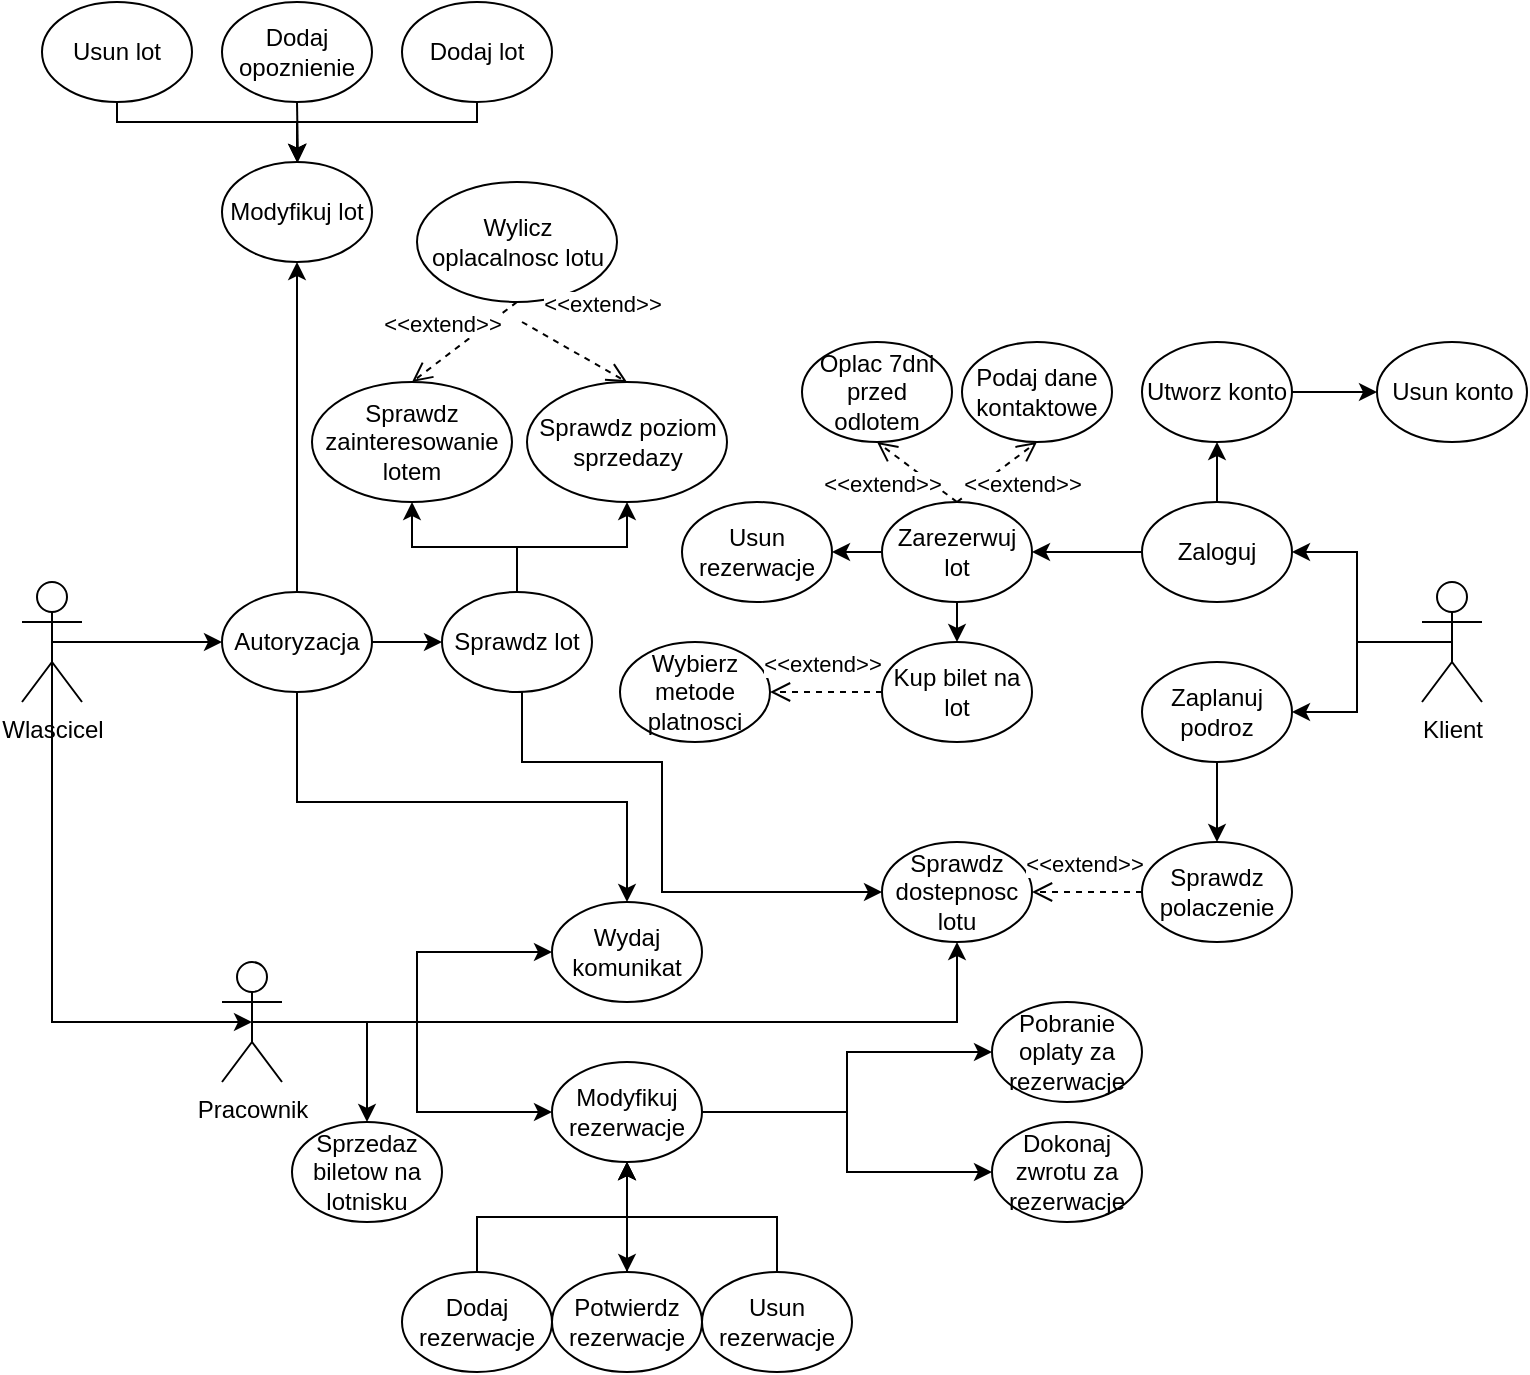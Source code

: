 <mxfile version="17.1.3" type="github" pages="2"><diagram id="zP3yk_A8IDM_Scb1WHCc" name="Page-1"><mxGraphModel dx="782" dy="1571" grid="1" gridSize="10" guides="1" tooltips="1" connect="1" arrows="1" fold="1" page="1" pageScale="1" pageWidth="827" pageHeight="1169" math="0" shadow="0"><root><mxCell id="0"/><mxCell id="1" parent="0"/><mxCell id="zuCGhAJRUbZG8jaoKDDK-6" style="edgeStyle=orthogonalEdgeStyle;rounded=0;orthogonalLoop=1;jettySize=auto;html=1;exitX=0.5;exitY=0.5;exitDx=0;exitDy=0;exitPerimeter=0;entryX=0;entryY=0.5;entryDx=0;entryDy=0;" parent="1" source="zuCGhAJRUbZG8jaoKDDK-1" target="zuCGhAJRUbZG8jaoKDDK-4" edge="1"><mxGeometry relative="1" as="geometry"/></mxCell><mxCell id="b-ltE9SAKtamR7ATAwYF-29" style="edgeStyle=orthogonalEdgeStyle;rounded=0;orthogonalLoop=1;jettySize=auto;html=1;exitX=0.5;exitY=0.5;exitDx=0;exitDy=0;exitPerimeter=0;entryX=0.5;entryY=0.5;entryDx=0;entryDy=0;entryPerimeter=0;" parent="1" source="zuCGhAJRUbZG8jaoKDDK-1" target="zuCGhAJRUbZG8jaoKDDK-2" edge="1"><mxGeometry relative="1" as="geometry"><Array as="points"><mxPoint x="55" y="360"/></Array></mxGeometry></mxCell><mxCell id="zuCGhAJRUbZG8jaoKDDK-1" value="Wlascicel" style="shape=umlActor;verticalLabelPosition=bottom;verticalAlign=top;html=1;outlineConnect=0;" parent="1" vertex="1"><mxGeometry x="40" y="140" width="30" height="60" as="geometry"/></mxCell><mxCell id="b-ltE9SAKtamR7ATAwYF-53" style="edgeStyle=orthogonalEdgeStyle;rounded=0;orthogonalLoop=1;jettySize=auto;html=1;exitX=0.5;exitY=0.5;exitDx=0;exitDy=0;exitPerimeter=0;entryX=0;entryY=0.5;entryDx=0;entryDy=0;" parent="1" source="zuCGhAJRUbZG8jaoKDDK-2" target="b-ltE9SAKtamR7ATAwYF-50" edge="1"><mxGeometry relative="1" as="geometry"/></mxCell><mxCell id="b-ltE9SAKtamR7ATAwYF-61" style="edgeStyle=orthogonalEdgeStyle;rounded=0;orthogonalLoop=1;jettySize=auto;html=1;exitX=0.5;exitY=0.5;exitDx=0;exitDy=0;exitPerimeter=0;entryX=0;entryY=0.5;entryDx=0;entryDy=0;" parent="1" source="zuCGhAJRUbZG8jaoKDDK-2" target="b-ltE9SAKtamR7ATAwYF-60" edge="1"><mxGeometry relative="1" as="geometry"/></mxCell><mxCell id="b-ltE9SAKtamR7ATAwYF-84" style="edgeStyle=orthogonalEdgeStyle;rounded=0;orthogonalLoop=1;jettySize=auto;html=1;exitX=0.5;exitY=0.5;exitDx=0;exitDy=0;exitPerimeter=0;entryX=0.5;entryY=1;entryDx=0;entryDy=0;" parent="1" source="zuCGhAJRUbZG8jaoKDDK-2" target="b-ltE9SAKtamR7ATAwYF-18" edge="1"><mxGeometry relative="1" as="geometry"/></mxCell><mxCell id="b-ltE9SAKtamR7ATAwYF-105" style="edgeStyle=orthogonalEdgeStyle;rounded=0;orthogonalLoop=1;jettySize=auto;html=1;exitX=0.5;exitY=0.5;exitDx=0;exitDy=0;exitPerimeter=0;entryX=0.5;entryY=0;entryDx=0;entryDy=0;" parent="1" source="zuCGhAJRUbZG8jaoKDDK-2" target="b-ltE9SAKtamR7ATAwYF-104" edge="1"><mxGeometry relative="1" as="geometry"/></mxCell><mxCell id="zuCGhAJRUbZG8jaoKDDK-2" value="&lt;div&gt;Pracownik&lt;/div&gt;&lt;div&gt;&lt;br&gt;&lt;/div&gt;" style="shape=umlActor;verticalLabelPosition=bottom;verticalAlign=top;html=1;outlineConnect=0;" parent="1" vertex="1"><mxGeometry x="140" y="330" width="30" height="60" as="geometry"/></mxCell><mxCell id="b-ltE9SAKtamR7ATAwYF-20" style="edgeStyle=orthogonalEdgeStyle;rounded=0;orthogonalLoop=1;jettySize=auto;html=1;exitX=0.5;exitY=0.5;exitDx=0;exitDy=0;exitPerimeter=0;entryX=1;entryY=0.5;entryDx=0;entryDy=0;" parent="1" source="zuCGhAJRUbZG8jaoKDDK-3" target="b-ltE9SAKtamR7ATAwYF-15" edge="1"><mxGeometry relative="1" as="geometry"/></mxCell><mxCell id="b-ltE9SAKtamR7ATAwYF-70" style="edgeStyle=orthogonalEdgeStyle;rounded=0;orthogonalLoop=1;jettySize=auto;html=1;exitX=0.5;exitY=0.5;exitDx=0;exitDy=0;exitPerimeter=0;entryX=1;entryY=0.5;entryDx=0;entryDy=0;" parent="1" source="zuCGhAJRUbZG8jaoKDDK-3" target="b-ltE9SAKtamR7ATAwYF-68" edge="1"><mxGeometry relative="1" as="geometry"/></mxCell><mxCell id="zuCGhAJRUbZG8jaoKDDK-3" value="&lt;div&gt;Klient&lt;/div&gt;&lt;div&gt;&lt;br&gt;&lt;/div&gt;" style="shape=umlActor;verticalLabelPosition=bottom;verticalAlign=top;html=1;outlineConnect=0;" parent="1" vertex="1"><mxGeometry x="740" y="140" width="30" height="60" as="geometry"/></mxCell><mxCell id="b-ltE9SAKtamR7ATAwYF-12" style="edgeStyle=orthogonalEdgeStyle;rounded=0;orthogonalLoop=1;jettySize=auto;html=1;exitX=0.5;exitY=0;exitDx=0;exitDy=0;entryX=0.5;entryY=1;entryDx=0;entryDy=0;" parent="1" source="zuCGhAJRUbZG8jaoKDDK-4" target="b-ltE9SAKtamR7ATAwYF-4" edge="1"><mxGeometry relative="1" as="geometry"/></mxCell><mxCell id="b-ltE9SAKtamR7ATAwYF-39" style="edgeStyle=orthogonalEdgeStyle;rounded=0;orthogonalLoop=1;jettySize=auto;html=1;exitX=1;exitY=0.5;exitDx=0;exitDy=0;entryX=0;entryY=0.5;entryDx=0;entryDy=0;" parent="1" source="zuCGhAJRUbZG8jaoKDDK-4" target="b-ltE9SAKtamR7ATAwYF-38" edge="1"><mxGeometry relative="1" as="geometry"/></mxCell><mxCell id="b-ltE9SAKtamR7ATAwYF-62" style="edgeStyle=orthogonalEdgeStyle;rounded=0;orthogonalLoop=1;jettySize=auto;html=1;exitX=0.5;exitY=1;exitDx=0;exitDy=0;entryX=0.5;entryY=0;entryDx=0;entryDy=0;" parent="1" source="zuCGhAJRUbZG8jaoKDDK-4" target="b-ltE9SAKtamR7ATAwYF-60" edge="1"><mxGeometry relative="1" as="geometry"><Array as="points"><mxPoint x="178" y="250"/><mxPoint x="343" y="250"/></Array></mxGeometry></mxCell><mxCell id="zuCGhAJRUbZG8jaoKDDK-4" value="&lt;div&gt;Autoryzacja&lt;/div&gt;" style="ellipse;whiteSpace=wrap;html=1;" parent="1" vertex="1"><mxGeometry x="140" y="145" width="75" height="50" as="geometry"/></mxCell><mxCell id="b-ltE9SAKtamR7ATAwYF-4" value="Modyfikuj lot" style="ellipse;whiteSpace=wrap;html=1;" parent="1" vertex="1"><mxGeometry x="140" y="-70" width="75" height="50" as="geometry"/></mxCell><mxCell id="b-ltE9SAKtamR7ATAwYF-11" style="edgeStyle=orthogonalEdgeStyle;rounded=0;orthogonalLoop=1;jettySize=auto;html=1;exitX=0.5;exitY=1;exitDx=0;exitDy=0;entryX=0.5;entryY=0;entryDx=0;entryDy=0;" parent="1" source="b-ltE9SAKtamR7ATAwYF-6" target="b-ltE9SAKtamR7ATAwYF-4" edge="1"><mxGeometry relative="1" as="geometry"><Array as="points"><mxPoint x="268" y="-90"/><mxPoint x="178" y="-90"/></Array></mxGeometry></mxCell><mxCell id="b-ltE9SAKtamR7ATAwYF-6" value="Dodaj lot" style="ellipse;whiteSpace=wrap;html=1;" parent="1" vertex="1"><mxGeometry x="230" y="-150" width="75" height="50" as="geometry"/></mxCell><mxCell id="b-ltE9SAKtamR7ATAwYF-9" style="edgeStyle=orthogonalEdgeStyle;rounded=0;orthogonalLoop=1;jettySize=auto;html=1;exitX=0.5;exitY=1;exitDx=0;exitDy=0;entryX=0.5;entryY=0;entryDx=0;entryDy=0;" parent="1" source="b-ltE9SAKtamR7ATAwYF-7" target="b-ltE9SAKtamR7ATAwYF-4" edge="1"><mxGeometry relative="1" as="geometry"><Array as="points"><mxPoint x="88" y="-90"/><mxPoint x="178" y="-90"/></Array></mxGeometry></mxCell><mxCell id="b-ltE9SAKtamR7ATAwYF-7" value="&lt;div&gt;Usun lot&lt;/div&gt;" style="ellipse;whiteSpace=wrap;html=1;" parent="1" vertex="1"><mxGeometry x="50" y="-150" width="75" height="50" as="geometry"/></mxCell><mxCell id="b-ltE9SAKtamR7ATAwYF-10" style="edgeStyle=orthogonalEdgeStyle;rounded=0;orthogonalLoop=1;jettySize=auto;html=1;exitX=0.5;exitY=1;exitDx=0;exitDy=0;" parent="1" source="b-ltE9SAKtamR7ATAwYF-8" edge="1"><mxGeometry relative="1" as="geometry"><mxPoint x="178" y="-70" as="targetPoint"/></mxGeometry></mxCell><mxCell id="b-ltE9SAKtamR7ATAwYF-8" value="Dodaj opoznienie" style="ellipse;whiteSpace=wrap;html=1;" parent="1" vertex="1"><mxGeometry x="140" y="-150" width="75" height="50" as="geometry"/></mxCell><mxCell id="b-ltE9SAKtamR7ATAwYF-13" value="Sprawdz polaczenie" style="ellipse;whiteSpace=wrap;html=1;" parent="1" vertex="1"><mxGeometry x="600" y="270" width="75" height="50" as="geometry"/></mxCell><mxCell id="b-ltE9SAKtamR7ATAwYF-21" style="edgeStyle=orthogonalEdgeStyle;rounded=0;orthogonalLoop=1;jettySize=auto;html=1;exitX=0;exitY=0.5;exitDx=0;exitDy=0;entryX=1;entryY=0.5;entryDx=0;entryDy=0;" parent="1" source="b-ltE9SAKtamR7ATAwYF-15" target="b-ltE9SAKtamR7ATAwYF-17" edge="1"><mxGeometry relative="1" as="geometry"/></mxCell><mxCell id="b-ltE9SAKtamR7ATAwYF-26" style="edgeStyle=orthogonalEdgeStyle;rounded=0;orthogonalLoop=1;jettySize=auto;html=1;exitX=0.5;exitY=0;exitDx=0;exitDy=0;entryX=0.5;entryY=1;entryDx=0;entryDy=0;" parent="1" source="b-ltE9SAKtamR7ATAwYF-15" target="b-ltE9SAKtamR7ATAwYF-22" edge="1"><mxGeometry relative="1" as="geometry"/></mxCell><mxCell id="b-ltE9SAKtamR7ATAwYF-15" value="Zaloguj" style="ellipse;whiteSpace=wrap;html=1;" parent="1" vertex="1"><mxGeometry x="600" y="100" width="75" height="50" as="geometry"/></mxCell><mxCell id="b-ltE9SAKtamR7ATAwYF-37" style="edgeStyle=orthogonalEdgeStyle;rounded=0;orthogonalLoop=1;jettySize=auto;html=1;exitX=0.5;exitY=1;exitDx=0;exitDy=0;entryX=0.5;entryY=0;entryDx=0;entryDy=0;" parent="1" source="b-ltE9SAKtamR7ATAwYF-17" target="b-ltE9SAKtamR7ATAwYF-36" edge="1"><mxGeometry relative="1" as="geometry"/></mxCell><mxCell id="b-ltE9SAKtamR7ATAwYF-88" style="edgeStyle=orthogonalEdgeStyle;rounded=0;orthogonalLoop=1;jettySize=auto;html=1;exitX=0;exitY=0.5;exitDx=0;exitDy=0;entryX=1;entryY=0.5;entryDx=0;entryDy=0;" parent="1" source="b-ltE9SAKtamR7ATAwYF-17" target="b-ltE9SAKtamR7ATAwYF-87" edge="1"><mxGeometry relative="1" as="geometry"/></mxCell><mxCell id="b-ltE9SAKtamR7ATAwYF-17" value="Zarezerwuj lot" style="ellipse;whiteSpace=wrap;html=1;" parent="1" vertex="1"><mxGeometry x="470" y="100" width="75" height="50" as="geometry"/></mxCell><mxCell id="b-ltE9SAKtamR7ATAwYF-18" value="Sprawdz dostepnosc lotu" style="ellipse;whiteSpace=wrap;html=1;" parent="1" vertex="1"><mxGeometry x="470" y="270" width="75" height="50" as="geometry"/></mxCell><mxCell id="b-ltE9SAKtamR7ATAwYF-28" style="edgeStyle=orthogonalEdgeStyle;rounded=0;orthogonalLoop=1;jettySize=auto;html=1;exitX=1;exitY=0.5;exitDx=0;exitDy=0;entryX=0;entryY=0.5;entryDx=0;entryDy=0;" parent="1" source="b-ltE9SAKtamR7ATAwYF-22" target="b-ltE9SAKtamR7ATAwYF-27" edge="1"><mxGeometry relative="1" as="geometry"/></mxCell><mxCell id="b-ltE9SAKtamR7ATAwYF-22" value="&lt;div&gt;Utworz konto&lt;/div&gt;" style="ellipse;whiteSpace=wrap;html=1;" parent="1" vertex="1"><mxGeometry x="600" y="20" width="75" height="50" as="geometry"/></mxCell><mxCell id="b-ltE9SAKtamR7ATAwYF-27" value="Usun konto" style="ellipse;whiteSpace=wrap;html=1;" parent="1" vertex="1"><mxGeometry x="717.5" y="20" width="75" height="50" as="geometry"/></mxCell><mxCell id="b-ltE9SAKtamR7ATAwYF-34" value="Podaj dane kontaktowe" style="ellipse;whiteSpace=wrap;html=1;" parent="1" vertex="1"><mxGeometry x="510" y="20" width="75" height="50" as="geometry"/></mxCell><mxCell id="b-ltE9SAKtamR7ATAwYF-36" value="Kup bilet na lot" style="ellipse;whiteSpace=wrap;html=1;" parent="1" vertex="1"><mxGeometry x="470" y="170" width="75" height="50" as="geometry"/></mxCell><mxCell id="b-ltE9SAKtamR7ATAwYF-42" style="edgeStyle=orthogonalEdgeStyle;rounded=0;orthogonalLoop=1;jettySize=auto;html=1;exitX=0.5;exitY=1;exitDx=0;exitDy=0;entryX=0;entryY=0.5;entryDx=0;entryDy=0;" parent="1" source="b-ltE9SAKtamR7ATAwYF-38" target="b-ltE9SAKtamR7ATAwYF-18" edge="1"><mxGeometry relative="1" as="geometry"><Array as="points"><mxPoint x="290" y="195"/><mxPoint x="290" y="230"/><mxPoint x="360" y="230"/><mxPoint x="360" y="295"/></Array></mxGeometry></mxCell><mxCell id="b-ltE9SAKtamR7ATAwYF-45" style="edgeStyle=orthogonalEdgeStyle;rounded=0;orthogonalLoop=1;jettySize=auto;html=1;exitX=0.5;exitY=0;exitDx=0;exitDy=0;entryX=0.5;entryY=1;entryDx=0;entryDy=0;" parent="1" source="b-ltE9SAKtamR7ATAwYF-38" target="b-ltE9SAKtamR7ATAwYF-43" edge="1"><mxGeometry relative="1" as="geometry"/></mxCell><mxCell id="b-ltE9SAKtamR7ATAwYF-48" style="edgeStyle=orthogonalEdgeStyle;rounded=0;orthogonalLoop=1;jettySize=auto;html=1;exitX=0.5;exitY=0;exitDx=0;exitDy=0;entryX=0.5;entryY=1;entryDx=0;entryDy=0;" parent="1" source="b-ltE9SAKtamR7ATAwYF-38" target="b-ltE9SAKtamR7ATAwYF-47" edge="1"><mxGeometry relative="1" as="geometry"/></mxCell><mxCell id="b-ltE9SAKtamR7ATAwYF-38" value="Sprawdz lot" style="ellipse;whiteSpace=wrap;html=1;" parent="1" vertex="1"><mxGeometry x="250" y="145" width="75" height="50" as="geometry"/></mxCell><mxCell id="b-ltE9SAKtamR7ATAwYF-43" value="Sprawdz zainteresowanie lotem" style="ellipse;whiteSpace=wrap;html=1;" parent="1" vertex="1"><mxGeometry x="185" y="40" width="100" height="60" as="geometry"/></mxCell><mxCell id="b-ltE9SAKtamR7ATAwYF-47" value="Sprawdz poziom sprzedazy" style="ellipse;whiteSpace=wrap;html=1;" parent="1" vertex="1"><mxGeometry x="292.5" y="40" width="100" height="60" as="geometry"/></mxCell><mxCell id="b-ltE9SAKtamR7ATAwYF-94" style="edgeStyle=orthogonalEdgeStyle;rounded=0;orthogonalLoop=1;jettySize=auto;html=1;exitX=1;exitY=0.5;exitDx=0;exitDy=0;entryX=0;entryY=0.5;entryDx=0;entryDy=0;" parent="1" source="b-ltE9SAKtamR7ATAwYF-50" target="b-ltE9SAKtamR7ATAwYF-93" edge="1"><mxGeometry relative="1" as="geometry"/></mxCell><mxCell id="b-ltE9SAKtamR7ATAwYF-95" style="edgeStyle=orthogonalEdgeStyle;rounded=0;orthogonalLoop=1;jettySize=auto;html=1;exitX=1;exitY=0.5;exitDx=0;exitDy=0;entryX=0;entryY=0.5;entryDx=0;entryDy=0;" parent="1" source="b-ltE9SAKtamR7ATAwYF-50" target="b-ltE9SAKtamR7ATAwYF-82" edge="1"><mxGeometry relative="1" as="geometry"/></mxCell><mxCell id="b-ltE9SAKtamR7ATAwYF-96" style="edgeStyle=orthogonalEdgeStyle;rounded=0;orthogonalLoop=1;jettySize=auto;html=1;exitX=0.5;exitY=1;exitDx=0;exitDy=0;entryX=0.5;entryY=0;entryDx=0;entryDy=0;" parent="1" source="b-ltE9SAKtamR7ATAwYF-50" target="b-ltE9SAKtamR7ATAwYF-63" edge="1"><mxGeometry relative="1" as="geometry"/></mxCell><mxCell id="b-ltE9SAKtamR7ATAwYF-50" value="Modyfikuj rezerwacje" style="ellipse;whiteSpace=wrap;html=1;" parent="1" vertex="1"><mxGeometry x="305" y="380" width="75" height="50" as="geometry"/></mxCell><mxCell id="b-ltE9SAKtamR7ATAwYF-54" style="edgeStyle=orthogonalEdgeStyle;rounded=0;orthogonalLoop=1;jettySize=auto;html=1;exitX=0.5;exitY=0;exitDx=0;exitDy=0;entryX=0.5;entryY=1;entryDx=0;entryDy=0;" parent="1" source="b-ltE9SAKtamR7ATAwYF-51" target="b-ltE9SAKtamR7ATAwYF-50" edge="1"><mxGeometry relative="1" as="geometry"/></mxCell><mxCell id="b-ltE9SAKtamR7ATAwYF-51" value="Dodaj rezerwacje" style="ellipse;whiteSpace=wrap;html=1;" parent="1" vertex="1"><mxGeometry x="230" y="485" width="75" height="50" as="geometry"/></mxCell><mxCell id="b-ltE9SAKtamR7ATAwYF-56" style="edgeStyle=orthogonalEdgeStyle;rounded=0;orthogonalLoop=1;jettySize=auto;html=1;exitX=0.5;exitY=0;exitDx=0;exitDy=0;entryX=0.5;entryY=1;entryDx=0;entryDy=0;" parent="1" source="b-ltE9SAKtamR7ATAwYF-52" target="b-ltE9SAKtamR7ATAwYF-50" edge="1"><mxGeometry relative="1" as="geometry"/></mxCell><mxCell id="b-ltE9SAKtamR7ATAwYF-52" value="Usun rezerwacje" style="ellipse;whiteSpace=wrap;html=1;" parent="1" vertex="1"><mxGeometry x="380" y="485" width="75" height="50" as="geometry"/></mxCell><mxCell id="b-ltE9SAKtamR7ATAwYF-60" value="Wydaj komunikat" style="ellipse;whiteSpace=wrap;html=1;" parent="1" vertex="1"><mxGeometry x="305" y="300" width="75" height="50" as="geometry"/></mxCell><mxCell id="b-ltE9SAKtamR7ATAwYF-64" style="edgeStyle=orthogonalEdgeStyle;rounded=0;orthogonalLoop=1;jettySize=auto;html=1;exitX=0.5;exitY=0;exitDx=0;exitDy=0;entryX=0.5;entryY=1;entryDx=0;entryDy=0;" parent="1" source="b-ltE9SAKtamR7ATAwYF-63" target="b-ltE9SAKtamR7ATAwYF-50" edge="1"><mxGeometry relative="1" as="geometry"/></mxCell><mxCell id="b-ltE9SAKtamR7ATAwYF-63" value="Potwierdz rezerwacje" style="ellipse;whiteSpace=wrap;html=1;" parent="1" vertex="1"><mxGeometry x="305" y="485" width="75" height="50" as="geometry"/></mxCell><mxCell id="b-ltE9SAKtamR7ATAwYF-65" value="Oplac 7dni przed odlotem" style="ellipse;whiteSpace=wrap;html=1;" parent="1" vertex="1"><mxGeometry x="430" y="20" width="75" height="50" as="geometry"/></mxCell><mxCell id="b-ltE9SAKtamR7ATAwYF-69" style="edgeStyle=orthogonalEdgeStyle;rounded=0;orthogonalLoop=1;jettySize=auto;html=1;exitX=0.5;exitY=1;exitDx=0;exitDy=0;entryX=0.5;entryY=0;entryDx=0;entryDy=0;" parent="1" source="b-ltE9SAKtamR7ATAwYF-68" target="b-ltE9SAKtamR7ATAwYF-13" edge="1"><mxGeometry relative="1" as="geometry"/></mxCell><mxCell id="b-ltE9SAKtamR7ATAwYF-68" value="Zaplanuj podroz" style="ellipse;whiteSpace=wrap;html=1;" parent="1" vertex="1"><mxGeometry x="600" y="180" width="75" height="50" as="geometry"/></mxCell><mxCell id="b-ltE9SAKtamR7ATAwYF-71" value="Wybierz metode platnosci" style="ellipse;whiteSpace=wrap;html=1;" parent="1" vertex="1"><mxGeometry x="339" y="170" width="75" height="50" as="geometry"/></mxCell><mxCell id="b-ltE9SAKtamR7ATAwYF-77" value="&amp;lt;&amp;lt;extend&amp;gt;&amp;gt;" style="html=1;verticalAlign=bottom;endArrow=open;dashed=1;endSize=8;rounded=0;exitX=0;exitY=0.5;exitDx=0;exitDy=0;entryX=1;entryY=0.5;entryDx=0;entryDy=0;" parent="1" source="b-ltE9SAKtamR7ATAwYF-36" target="b-ltE9SAKtamR7ATAwYF-71" edge="1"><mxGeometry x="0.071" y="-5" relative="1" as="geometry"><mxPoint x="470" y="190" as="sourcePoint"/><mxPoint x="390" y="190" as="targetPoint"/><mxPoint as="offset"/></mxGeometry></mxCell><mxCell id="b-ltE9SAKtamR7ATAwYF-79" value="&amp;lt;&amp;lt;extend&amp;gt;&amp;gt;" style="html=1;verticalAlign=bottom;endArrow=open;dashed=1;endSize=8;rounded=0;entryX=0.5;entryY=1;entryDx=0;entryDy=0;exitX=0.5;exitY=0;exitDx=0;exitDy=0;" parent="1" source="b-ltE9SAKtamR7ATAwYF-17" target="b-ltE9SAKtamR7ATAwYF-65" edge="1"><mxGeometry x="0.2" y="23" relative="1" as="geometry"><mxPoint x="430" y="110" as="sourcePoint"/><mxPoint x="424" y="205" as="targetPoint"/><mxPoint as="offset"/></mxGeometry></mxCell><mxCell id="b-ltE9SAKtamR7ATAwYF-81" value="&amp;lt;&amp;lt;extend&amp;gt;&amp;gt;" style="html=1;verticalAlign=bottom;endArrow=open;dashed=1;endSize=8;rounded=0;exitX=0.5;exitY=0;exitDx=0;exitDy=0;entryX=0.5;entryY=1;entryDx=0;entryDy=0;" parent="1" source="b-ltE9SAKtamR7ATAwYF-17" target="b-ltE9SAKtamR7ATAwYF-34" edge="1"><mxGeometry x="0.04" y="-19" relative="1" as="geometry"><mxPoint x="490" y="215" as="sourcePoint"/><mxPoint x="434" y="215" as="targetPoint"/><mxPoint as="offset"/></mxGeometry></mxCell><mxCell id="b-ltE9SAKtamR7ATAwYF-82" value="Pobranie oplaty za rezerwacje" style="ellipse;whiteSpace=wrap;html=1;" parent="1" vertex="1"><mxGeometry x="525" y="350" width="75" height="50" as="geometry"/></mxCell><mxCell id="b-ltE9SAKtamR7ATAwYF-85" value="&amp;lt;&amp;lt;extend&amp;gt;&amp;gt;" style="html=1;verticalAlign=bottom;endArrow=open;dashed=1;endSize=8;rounded=0;exitX=0;exitY=0.5;exitDx=0;exitDy=0;entryX=1;entryY=0.5;entryDx=0;entryDy=0;" parent="1" source="b-ltE9SAKtamR7ATAwYF-13" target="b-ltE9SAKtamR7ATAwYF-18" edge="1"><mxGeometry x="0.071" y="-5" relative="1" as="geometry"><mxPoint x="480" y="205" as="sourcePoint"/><mxPoint x="424" y="205" as="targetPoint"/><mxPoint as="offset"/></mxGeometry></mxCell><mxCell id="b-ltE9SAKtamR7ATAwYF-87" value="Usun rezerwacje" style="ellipse;whiteSpace=wrap;html=1;" parent="1" vertex="1"><mxGeometry x="370" y="100" width="75" height="50" as="geometry"/></mxCell><mxCell id="b-ltE9SAKtamR7ATAwYF-93" value="Dokonaj zwrotu za rezerwacje" style="ellipse;whiteSpace=wrap;html=1;" parent="1" vertex="1"><mxGeometry x="525" y="410" width="75" height="50" as="geometry"/></mxCell><mxCell id="b-ltE9SAKtamR7ATAwYF-99" value="Wylicz oplacalnosc lotu" style="ellipse;whiteSpace=wrap;html=1;" parent="1" vertex="1"><mxGeometry x="237.5" y="-60" width="100" height="60" as="geometry"/></mxCell><mxCell id="b-ltE9SAKtamR7ATAwYF-100" value="&amp;lt;&amp;lt;extend&amp;gt;&amp;gt;" style="html=1;verticalAlign=bottom;endArrow=open;dashed=1;endSize=8;rounded=0;entryX=0.5;entryY=0;entryDx=0;entryDy=0;" parent="1" target="b-ltE9SAKtamR7ATAwYF-47" edge="1"><mxGeometry x="0.149" y="20" relative="1" as="geometry"><mxPoint x="290" y="10" as="sourcePoint"/><mxPoint x="424" y="205" as="targetPoint"/><mxPoint as="offset"/></mxGeometry></mxCell><mxCell id="b-ltE9SAKtamR7ATAwYF-101" value="&amp;lt;&amp;lt;extend&amp;gt;&amp;gt;" style="html=1;verticalAlign=bottom;endArrow=open;dashed=1;endSize=8;rounded=0;exitX=0.5;exitY=1;exitDx=0;exitDy=0;entryX=0.5;entryY=0;entryDx=0;entryDy=0;" parent="1" source="b-ltE9SAKtamR7ATAwYF-99" target="b-ltE9SAKtamR7ATAwYF-43" edge="1"><mxGeometry x="0.271" y="-7" relative="1" as="geometry"><mxPoint x="490" y="215" as="sourcePoint"/><mxPoint x="434" y="215" as="targetPoint"/><mxPoint as="offset"/></mxGeometry></mxCell><mxCell id="b-ltE9SAKtamR7ATAwYF-104" value="Sprzedaz biletow na lotnisku" style="ellipse;whiteSpace=wrap;html=1;" parent="1" vertex="1"><mxGeometry x="175" y="410" width="75" height="50" as="geometry"/></mxCell></root></mxGraphModel></diagram><diagram id="gmRXy2NrU6hwizsIS6t1" name="Page-2"><mxGraphModel dx="782" dy="402" grid="1" gridSize="10" guides="1" tooltips="1" connect="1" arrows="1" fold="1" page="1" pageScale="1" pageWidth="827" pageHeight="1169" math="0" shadow="0"><root><mxCell id="zxVstw9VHu20GbGlKUPE-0"/><mxCell id="zxVstw9VHu20GbGlKUPE-1" parent="zxVstw9VHu20GbGlKUPE-0"/><mxCell id="31ffEeZYq4R0YMFBNhpX-4" style="edgeStyle=orthogonalEdgeStyle;rounded=0;orthogonalLoop=1;jettySize=auto;html=1;exitX=0.5;exitY=0.5;exitDx=0;exitDy=0;exitPerimeter=0;entryX=0;entryY=0.5;entryDx=0;entryDy=0;" parent="zxVstw9VHu20GbGlKUPE-1" source="31ffEeZYq4R0YMFBNhpX-1" target="31ffEeZYq4R0YMFBNhpX-2" edge="1"><mxGeometry relative="1" as="geometry"/></mxCell><mxCell id="31ffEeZYq4R0YMFBNhpX-5" style="edgeStyle=orthogonalEdgeStyle;rounded=0;orthogonalLoop=1;jettySize=auto;html=1;exitX=0.5;exitY=0.5;exitDx=0;exitDy=0;exitPerimeter=0;entryX=0;entryY=0.5;entryDx=0;entryDy=0;" parent="zxVstw9VHu20GbGlKUPE-1" source="31ffEeZYq4R0YMFBNhpX-1" target="31ffEeZYq4R0YMFBNhpX-3" edge="1"><mxGeometry relative="1" as="geometry"/></mxCell><mxCell id="31ffEeZYq4R0YMFBNhpX-1" value="&lt;div&gt;Klient&lt;/div&gt;&lt;div&gt;&lt;br&gt;&lt;/div&gt;" style="shape=umlActor;verticalLabelPosition=bottom;verticalAlign=top;html=1;" parent="zxVstw9VHu20GbGlKUPE-1" vertex="1"><mxGeometry x="50" y="140" width="30" height="60" as="geometry"/></mxCell><mxCell id="31ffEeZYq4R0YMFBNhpX-2" value="Zamów taksówkę" style="ellipse;whiteSpace=wrap;html=1;" parent="zxVstw9VHu20GbGlKUPE-1" vertex="1"><mxGeometry x="140" y="100" width="90" height="50" as="geometry"/></mxCell><mxCell id="31ffEeZYq4R0YMFBNhpX-3" value="&lt;div&gt;Zamów&lt;/div&gt;&lt;div&gt;zakupy&lt;br&gt;&lt;/div&gt;" style="ellipse;whiteSpace=wrap;html=1;" parent="zxVstw9VHu20GbGlKUPE-1" vertex="1"><mxGeometry x="140" y="190" width="90" height="50" as="geometry"/></mxCell><mxCell id="31ffEeZYq4R0YMFBNhpX-6" value="Podaj adres" style="ellipse;whiteSpace=wrap;html=1;" parent="zxVstw9VHu20GbGlKUPE-1" vertex="1"><mxGeometry x="340" y="170" width="90" height="50" as="geometry"/></mxCell><mxCell id="31ffEeZYq4R0YMFBNhpX-9" value="&amp;lt;&amp;lt;extend&amp;gt;&amp;gt;" style="html=1;verticalAlign=bottom;endArrow=open;dashed=1;endSize=8;rounded=0;entryX=0.5;entryY=0;entryDx=0;entryDy=0;exitX=0.5;exitY=1;exitDx=0;exitDy=0;" parent="zxVstw9VHu20GbGlKUPE-1" source="31ffEeZYq4R0YMFBNhpX-10" target="31ffEeZYq4R0YMFBNhpX-2" edge="1"><mxGeometry x="-0.3" y="-4" relative="1" as="geometry"><mxPoint x="185" y="60" as="sourcePoint"/><mxPoint x="230" y="170" as="targetPoint"/><mxPoint y="-1" as="offset"/></mxGeometry></mxCell><mxCell id="31ffEeZYq4R0YMFBNhpX-10" value="Odwołaj taksówkę" style="ellipse;whiteSpace=wrap;html=1;" parent="zxVstw9VHu20GbGlKUPE-1" vertex="1"><mxGeometry x="90" width="90" height="50" as="geometry"/></mxCell><mxCell id="31ffEeZYq4R0YMFBNhpX-11" value="Modyfikuj trasę" style="ellipse;whiteSpace=wrap;html=1;" parent="zxVstw9VHu20GbGlKUPE-1" vertex="1"><mxGeometry x="190" width="90" height="50" as="geometry"/></mxCell><mxCell id="31ffEeZYq4R0YMFBNhpX-12" value="&amp;lt;&amp;lt;extend&amp;gt;&amp;gt;" style="html=1;verticalAlign=bottom;endArrow=open;dashed=1;endSize=8;rounded=0;exitX=0.5;exitY=1;exitDx=0;exitDy=0;entryX=0.5;entryY=0;entryDx=0;entryDy=0;" parent="zxVstw9VHu20GbGlKUPE-1" source="31ffEeZYq4R0YMFBNhpX-11" target="31ffEeZYq4R0YMFBNhpX-2" edge="1"><mxGeometry x="-0.415" y="9" relative="1" as="geometry"><mxPoint x="145" y="60" as="sourcePoint"/><mxPoint x="280" y="90" as="targetPoint"/><mxPoint as="offset"/></mxGeometry></mxCell><mxCell id="31ffEeZYq4R0YMFBNhpX-13" value="Odwołaj zakupy" style="ellipse;whiteSpace=wrap;html=1;" parent="zxVstw9VHu20GbGlKUPE-1" vertex="1"><mxGeometry x="90" y="290" width="90" height="50" as="geometry"/></mxCell><mxCell id="31ffEeZYq4R0YMFBNhpX-14" value="Modyfikuj zakupy" style="ellipse;whiteSpace=wrap;html=1;" parent="zxVstw9VHu20GbGlKUPE-1" vertex="1"><mxGeometry x="190" y="290" width="90" height="50" as="geometry"/></mxCell><mxCell id="31ffEeZYq4R0YMFBNhpX-15" value="&amp;lt;&amp;lt;extend&amp;gt;&amp;gt;" style="html=1;verticalAlign=bottom;endArrow=open;dashed=1;endSize=8;rounded=0;entryX=0.5;entryY=1;entryDx=0;entryDy=0;exitX=0.5;exitY=0;exitDx=0;exitDy=0;" parent="zxVstw9VHu20GbGlKUPE-1" source="31ffEeZYq4R0YMFBNhpX-13" target="31ffEeZYq4R0YMFBNhpX-3" edge="1"><mxGeometry x="-0.3" y="-4" relative="1" as="geometry"><mxPoint x="145" y="60" as="sourcePoint"/><mxPoint x="195" y="110" as="targetPoint"/><mxPoint y="-1" as="offset"/></mxGeometry></mxCell><mxCell id="31ffEeZYq4R0YMFBNhpX-17" value="&amp;lt;&amp;lt;extend&amp;gt;&amp;gt;" style="html=1;verticalAlign=bottom;endArrow=open;dashed=1;endSize=8;rounded=0;entryX=0.5;entryY=1;entryDx=0;entryDy=0;exitX=0.5;exitY=0;exitDx=0;exitDy=0;" parent="zxVstw9VHu20GbGlKUPE-1" source="31ffEeZYq4R0YMFBNhpX-14" target="31ffEeZYq4R0YMFBNhpX-3" edge="1"><mxGeometry x="-0.3" y="-4" relative="1" as="geometry"><mxPoint x="145" y="300" as="sourcePoint"/><mxPoint x="195" y="250" as="targetPoint"/><mxPoint y="1" as="offset"/></mxGeometry></mxCell><mxCell id="31ffEeZYq4R0YMFBNhpX-20" value="Rozmowa telefoniczna" style="ellipse;whiteSpace=wrap;html=1;" parent="zxVstw9VHu20GbGlKUPE-1" vertex="1"><mxGeometry x="340" y="45" width="90" height="50" as="geometry"/></mxCell><mxCell id="31ffEeZYq4R0YMFBNhpX-25" value="Zamówienie przez aplikację" style="ellipse;whiteSpace=wrap;html=1;" parent="zxVstw9VHu20GbGlKUPE-1" vertex="1"><mxGeometry x="340" y="100" width="90" height="50" as="geometry"/></mxCell><mxCell id="31ffEeZYq4R0YMFBNhpX-28" value="&amp;lt;&amp;lt;extend&amp;gt;&amp;gt;" style="html=1;verticalAlign=bottom;endArrow=open;dashed=1;endSize=8;rounded=0;exitX=0;exitY=0.5;exitDx=0;exitDy=0;entryX=1;entryY=0.5;entryDx=0;entryDy=0;" parent="zxVstw9VHu20GbGlKUPE-1" source="31ffEeZYq4R0YMFBNhpX-25" target="31ffEeZYq4R0YMFBNhpX-2" edge="1"><mxGeometry x="0.067" y="18" relative="1" as="geometry"><mxPoint x="330" y="110" as="sourcePoint"/><mxPoint x="280" y="85" as="targetPoint"/><mxPoint as="offset"/></mxGeometry></mxCell><mxCell id="31ffEeZYq4R0YMFBNhpX-29" value="&amp;lt;&amp;lt;extend&amp;gt;&amp;gt;" style="html=1;verticalAlign=bottom;endArrow=open;dashed=1;endSize=8;rounded=0;exitX=0;exitY=0.5;exitDx=0;exitDy=0;entryX=1;entryY=0.5;entryDx=0;entryDy=0;" parent="zxVstw9VHu20GbGlKUPE-1" source="31ffEeZYq4R0YMFBNhpX-20" target="31ffEeZYq4R0YMFBNhpX-2" edge="1"><mxGeometry x="0.267" y="-4" relative="1" as="geometry"><mxPoint x="305" y="30" as="sourcePoint"/><mxPoint x="280" y="85" as="targetPoint"/><mxPoint x="-1" as="offset"/></mxGeometry></mxCell><mxCell id="31ffEeZYq4R0YMFBNhpX-43" style="edgeStyle=orthogonalEdgeStyle;rounded=0;orthogonalLoop=1;jettySize=auto;html=1;exitX=0.5;exitY=0.5;exitDx=0;exitDy=0;exitPerimeter=0;entryX=0;entryY=0.5;entryDx=0;entryDy=0;" parent="zxVstw9VHu20GbGlKUPE-1" source="31ffEeZYq4R0YMFBNhpX-30" target="31ffEeZYq4R0YMFBNhpX-41" edge="1"><mxGeometry relative="1" as="geometry"/></mxCell><mxCell id="31ffEeZYq4R0YMFBNhpX-44" style="edgeStyle=orthogonalEdgeStyle;rounded=0;orthogonalLoop=1;jettySize=auto;html=1;exitX=0.5;exitY=0.5;exitDx=0;exitDy=0;exitPerimeter=0;entryX=0;entryY=0.5;entryDx=0;entryDy=0;" parent="zxVstw9VHu20GbGlKUPE-1" source="31ffEeZYq4R0YMFBNhpX-30" target="31ffEeZYq4R0YMFBNhpX-42" edge="1"><mxGeometry relative="1" as="geometry"/></mxCell><mxCell id="31ffEeZYq4R0YMFBNhpX-47" style="edgeStyle=orthogonalEdgeStyle;rounded=0;orthogonalLoop=1;jettySize=auto;html=1;exitX=0.5;exitY=0.5;exitDx=0;exitDy=0;exitPerimeter=0;entryX=1;entryY=0.5;entryDx=0;entryDy=0;" parent="zxVstw9VHu20GbGlKUPE-1" source="31ffEeZYq4R0YMFBNhpX-30" target="31ffEeZYq4R0YMFBNhpX-20" edge="1"><mxGeometry relative="1" as="geometry"><Array as="points"><mxPoint x="520" y="120"/><mxPoint x="520" y="70"/></Array></mxGeometry></mxCell><mxCell id="31ffEeZYq4R0YMFBNhpX-51" style="edgeStyle=orthogonalEdgeStyle;rounded=0;orthogonalLoop=1;jettySize=auto;html=1;exitX=0.5;exitY=0.5;exitDx=0;exitDy=0;exitPerimeter=0;entryX=0.5;entryY=0;entryDx=0;entryDy=0;" parent="zxVstw9VHu20GbGlKUPE-1" source="31ffEeZYq4R0YMFBNhpX-30" target="31ffEeZYq4R0YMFBNhpX-45" edge="1"><mxGeometry relative="1" as="geometry"/></mxCell><mxCell id="31ffEeZYq4R0YMFBNhpX-30" value="Centrala" style="shape=umlActor;verticalLabelPosition=bottom;verticalAlign=top;html=1;" parent="zxVstw9VHu20GbGlKUPE-1" vertex="1"><mxGeometry x="600" y="90" width="30" height="60" as="geometry"/></mxCell><mxCell id="31ffEeZYq4R0YMFBNhpX-32" value="&amp;lt;&amp;lt;include&amp;gt;&amp;gt;" style="html=1;verticalAlign=bottom;endArrow=open;dashed=1;endSize=8;rounded=0;exitX=0.5;exitY=1;exitDx=0;exitDy=0;entryX=0;entryY=0.5;entryDx=0;entryDy=0;" parent="zxVstw9VHu20GbGlKUPE-1" source="31ffEeZYq4R0YMFBNhpX-2" target="31ffEeZYq4R0YMFBNhpX-6" edge="1"><mxGeometry x="-0.038" y="2" relative="1" as="geometry"><mxPoint x="265" y="80" as="sourcePoint"/><mxPoint x="290" y="250" as="targetPoint"/><mxPoint as="offset"/></mxGeometry></mxCell><mxCell id="31ffEeZYq4R0YMFBNhpX-36" value="&amp;lt;&amp;lt;include&amp;gt;&amp;gt;" style="html=1;verticalAlign=bottom;endArrow=open;dashed=1;endSize=8;rounded=0;exitX=1;exitY=0.5;exitDx=0;exitDy=0;entryX=0;entryY=0.5;entryDx=0;entryDy=0;" parent="zxVstw9VHu20GbGlKUPE-1" source="31ffEeZYq4R0YMFBNhpX-3" target="31ffEeZYq4R0YMFBNhpX-6" edge="1"><mxGeometry x="-0.424" y="9" relative="1" as="geometry"><mxPoint x="195" y="160" as="sourcePoint"/><mxPoint x="330" y="220" as="targetPoint"/><mxPoint as="offset"/></mxGeometry></mxCell><mxCell id="31ffEeZYq4R0YMFBNhpX-37" value="&amp;lt;&amp;lt;include&amp;gt;&amp;gt;" style="html=1;verticalAlign=bottom;endArrow=open;dashed=1;endSize=8;rounded=0;exitX=0.5;exitY=1;exitDx=0;exitDy=0;entryX=0.5;entryY=0;entryDx=0;entryDy=0;" parent="zxVstw9VHu20GbGlKUPE-1" source="31ffEeZYq4R0YMFBNhpX-6" target="31ffEeZYq4R0YMFBNhpX-38" edge="1"><mxGeometry x="-0.038" y="2" relative="1" as="geometry"><mxPoint x="205" y="170" as="sourcePoint"/><mxPoint x="385" y="310" as="targetPoint"/><mxPoint as="offset"/></mxGeometry></mxCell><mxCell id="31ffEeZYq4R0YMFBNhpX-38" value="Wylicz koszt" style="ellipse;whiteSpace=wrap;html=1;" parent="zxVstw9VHu20GbGlKUPE-1" vertex="1"><mxGeometry x="340" y="290" width="90" height="50" as="geometry"/></mxCell><mxCell id="31ffEeZYq4R0YMFBNhpX-41" value="Odnotowanie dostępnej taksówki" style="ellipse;whiteSpace=wrap;html=1;" parent="zxVstw9VHu20GbGlKUPE-1" vertex="1"><mxGeometry x="720" y="70" width="90" height="50" as="geometry"/></mxCell><mxCell id="31ffEeZYq4R0YMFBNhpX-42" value="Odnotowanie zajętej taksówki" style="ellipse;whiteSpace=wrap;html=1;" parent="zxVstw9VHu20GbGlKUPE-1" vertex="1"><mxGeometry x="720" y="120" width="90" height="50" as="geometry"/></mxCell><mxCell id="31ffEeZYq4R0YMFBNhpX-45" value="Zlecenie przewozu taksówkarzowi" style="ellipse;whiteSpace=wrap;html=1;" parent="zxVstw9VHu20GbGlKUPE-1" vertex="1"><mxGeometry x="470" y="170" width="100" height="60" as="geometry"/></mxCell><mxCell id="31ffEeZYq4R0YMFBNhpX-49" value="&amp;lt;&amp;lt;extend&amp;gt;&amp;gt;" style="html=1;verticalAlign=bottom;endArrow=open;dashed=1;endSize=8;rounded=0;entryX=1;entryY=0.5;entryDx=0;entryDy=0;exitX=0;exitY=0.5;exitDx=0;exitDy=0;" parent="zxVstw9VHu20GbGlKUPE-1" source="31ffEeZYq4R0YMFBNhpX-50" target="31ffEeZYq4R0YMFBNhpX-45" edge="1"><mxGeometry x="-0.111" y="5" relative="1" as="geometry"><mxPoint x="660" y="195" as="sourcePoint"/><mxPoint x="630" y="265" as="targetPoint"/><mxPoint as="offset"/></mxGeometry></mxCell><mxCell id="31ffEeZYq4R0YMFBNhpX-50" value="Naliczenie rabatu" style="ellipse;whiteSpace=wrap;html=1;" parent="zxVstw9VHu20GbGlKUPE-1" vertex="1"><mxGeometry x="660" y="175" width="90" height="50" as="geometry"/></mxCell><mxCell id="F7gdNvHQvuQG0qCJTrMG-7" style="edgeStyle=orthogonalEdgeStyle;rounded=0;orthogonalLoop=1;jettySize=auto;html=1;exitX=0.5;exitY=0.5;exitDx=0;exitDy=0;exitPerimeter=0;entryX=1;entryY=0.5;entryDx=0;entryDy=0;" parent="zxVstw9VHu20GbGlKUPE-1" source="31ffEeZYq4R0YMFBNhpX-54" target="31ffEeZYq4R0YMFBNhpX-38" edge="1"><mxGeometry relative="1" as="geometry"/></mxCell><mxCell id="F7gdNvHQvuQG0qCJTrMG-11" style="edgeStyle=orthogonalEdgeStyle;rounded=0;orthogonalLoop=1;jettySize=auto;html=1;exitX=0.5;exitY=0.5;exitDx=0;exitDy=0;exitPerimeter=0;entryX=0.5;entryY=1;entryDx=0;entryDy=0;" parent="zxVstw9VHu20GbGlKUPE-1" source="31ffEeZYq4R0YMFBNhpX-54" target="F7gdNvHQvuQG0qCJTrMG-8" edge="1"><mxGeometry relative="1" as="geometry"/></mxCell><mxCell id="F7gdNvHQvuQG0qCJTrMG-12" style="edgeStyle=orthogonalEdgeStyle;rounded=0;orthogonalLoop=1;jettySize=auto;html=1;exitX=0.5;exitY=0.5;exitDx=0;exitDy=0;exitPerimeter=0;entryX=0.5;entryY=1;entryDx=0;entryDy=0;" parent="zxVstw9VHu20GbGlKUPE-1" source="31ffEeZYq4R0YMFBNhpX-54" target="F7gdNvHQvuQG0qCJTrMG-9" edge="1"><mxGeometry relative="1" as="geometry"/></mxCell><mxCell id="F7gdNvHQvuQG0qCJTrMG-15" style="edgeStyle=orthogonalEdgeStyle;rounded=0;orthogonalLoop=1;jettySize=auto;html=1;exitX=0.5;exitY=0.5;exitDx=0;exitDy=0;exitPerimeter=0;entryX=0;entryY=0.5;entryDx=0;entryDy=0;" parent="zxVstw9VHu20GbGlKUPE-1" source="31ffEeZYq4R0YMFBNhpX-54" target="F7gdNvHQvuQG0qCJTrMG-14" edge="1"><mxGeometry relative="1" as="geometry"/></mxCell><mxCell id="F7gdNvHQvuQG0qCJTrMG-17" style="edgeStyle=orthogonalEdgeStyle;rounded=0;orthogonalLoop=1;jettySize=auto;html=1;exitX=0.5;exitY=0.5;exitDx=0;exitDy=0;exitPerimeter=0;entryX=0;entryY=0.5;entryDx=0;entryDy=0;" parent="zxVstw9VHu20GbGlKUPE-1" source="31ffEeZYq4R0YMFBNhpX-54" target="F7gdNvHQvuQG0qCJTrMG-16" edge="1"><mxGeometry relative="1" as="geometry"/></mxCell><mxCell id="F7gdNvHQvuQG0qCJTrMG-19" style="edgeStyle=orthogonalEdgeStyle;rounded=0;orthogonalLoop=1;jettySize=auto;html=1;exitX=0.5;exitY=0.5;exitDx=0;exitDy=0;exitPerimeter=0;entryX=0.5;entryY=0;entryDx=0;entryDy=0;" parent="zxVstw9VHu20GbGlKUPE-1" source="31ffEeZYq4R0YMFBNhpX-54" target="F7gdNvHQvuQG0qCJTrMG-18" edge="1"><mxGeometry relative="1" as="geometry"/></mxCell><mxCell id="31ffEeZYq4R0YMFBNhpX-54" value="Taksówkarz" style="shape=umlActor;verticalLabelPosition=bottom;verticalAlign=top;html=1;" parent="zxVstw9VHu20GbGlKUPE-1" vertex="1"><mxGeometry x="630" y="405" width="30" height="60" as="geometry"/></mxCell><mxCell id="F7gdNvHQvuQG0qCJTrMG-0" value="Sprawdź dostępne zniżki" style="ellipse;whiteSpace=wrap;html=1;" parent="zxVstw9VHu20GbGlKUPE-1" vertex="1"><mxGeometry x="340" y="410" width="90" height="50" as="geometry"/></mxCell><mxCell id="F7gdNvHQvuQG0qCJTrMG-1" value="&amp;lt;&amp;lt;include&amp;gt;&amp;gt;" style="html=1;verticalAlign=bottom;endArrow=open;dashed=1;endSize=8;rounded=0;exitX=0.5;exitY=1;exitDx=0;exitDy=0;entryX=0.5;entryY=0;entryDx=0;entryDy=0;" parent="zxVstw9VHu20GbGlKUPE-1" target="F7gdNvHQvuQG0qCJTrMG-0" edge="1"><mxGeometry x="-0.038" y="2" relative="1" as="geometry"><mxPoint x="384.5" y="340" as="sourcePoint"/><mxPoint x="384.5" y="410" as="targetPoint"/><mxPoint as="offset"/></mxGeometry></mxCell><mxCell id="F7gdNvHQvuQG0qCJTrMG-2" value="Dodaj zniżkę" style="ellipse;whiteSpace=wrap;html=1;" parent="zxVstw9VHu20GbGlKUPE-1" vertex="1"><mxGeometry x="340" y="534.5" width="90" height="50" as="geometry"/></mxCell><mxCell id="F7gdNvHQvuQG0qCJTrMG-3" value="&amp;lt;&amp;lt;extend&amp;gt;&amp;gt;" style="html=1;verticalAlign=bottom;endArrow=open;dashed=1;endSize=8;rounded=0;entryX=0.5;entryY=1;entryDx=0;entryDy=0;exitX=0.5;exitY=0;exitDx=0;exitDy=0;" parent="zxVstw9VHu20GbGlKUPE-1" source="F7gdNvHQvuQG0qCJTrMG-2" target="F7gdNvHQvuQG0qCJTrMG-0" edge="1"><mxGeometry x="-0.3" y="-4" relative="1" as="geometry"><mxPoint x="439" y="540" as="sourcePoint"/><mxPoint x="389" y="490" as="targetPoint"/><mxPoint y="1" as="offset"/></mxGeometry></mxCell><mxCell id="F7gdNvHQvuQG0qCJTrMG-8" value="Poinformuj centralę o rozpoczęciu kursu" style="ellipse;whiteSpace=wrap;html=1;" parent="zxVstw9VHu20GbGlKUPE-1" vertex="1"><mxGeometry x="520" y="260" width="120" height="60" as="geometry"/></mxCell><mxCell id="F7gdNvHQvuQG0qCJTrMG-9" value="Poinformuj centralę o anulowaniu kursu" style="ellipse;whiteSpace=wrap;html=1;" parent="zxVstw9VHu20GbGlKUPE-1" vertex="1"><mxGeometry x="645" y="260" width="120" height="60" as="geometry"/></mxCell><mxCell id="F7gdNvHQvuQG0qCJTrMG-14" value="Przyjęcie przewozu" style="ellipse;whiteSpace=wrap;html=1;" parent="zxVstw9VHu20GbGlKUPE-1" vertex="1"><mxGeometry x="700" y="360" width="100" height="60" as="geometry"/></mxCell><mxCell id="F7gdNvHQvuQG0qCJTrMG-16" value="Potwierdzenie wykonania przejazdu" style="ellipse;whiteSpace=wrap;html=1;" parent="zxVstw9VHu20GbGlKUPE-1" vertex="1"><mxGeometry x="700" y="450" width="100" height="60" as="geometry"/></mxCell><mxCell id="F7gdNvHQvuQG0qCJTrMG-18" value="Sprawdź zlecenia na zakupy" style="ellipse;whiteSpace=wrap;html=1;" parent="zxVstw9VHu20GbGlKUPE-1" vertex="1"><mxGeometry x="480" y="500" width="100" height="50" as="geometry"/></mxCell></root></mxGraphModel></diagram></mxfile>